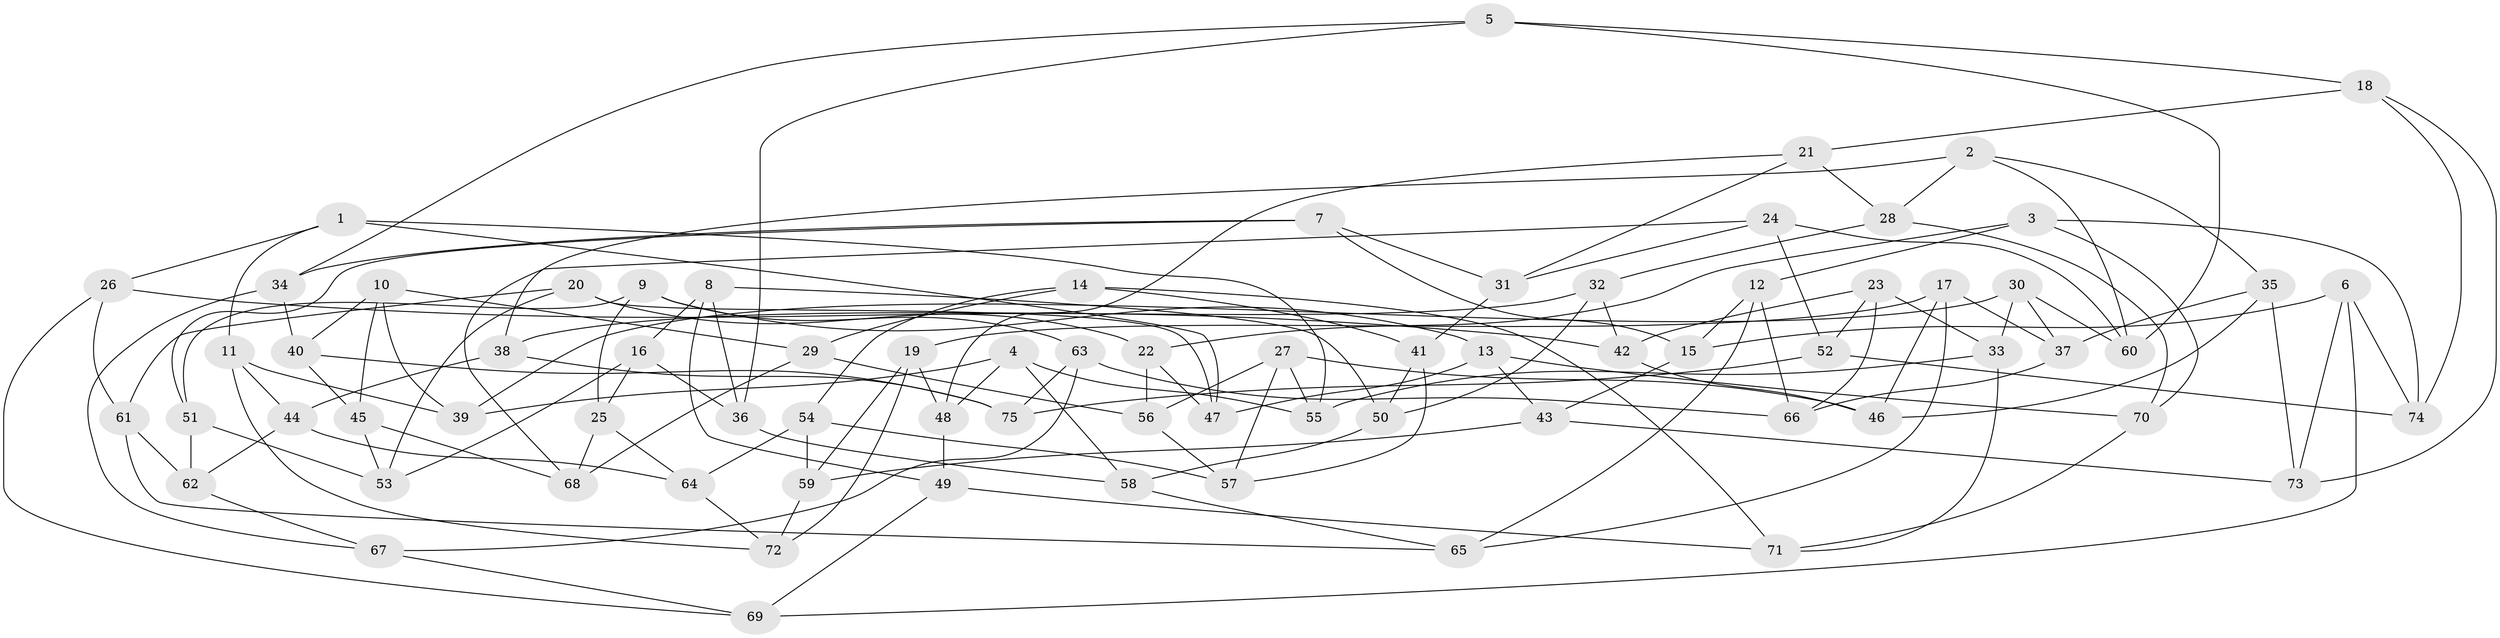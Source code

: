 // Generated by graph-tools (version 1.1) at 2025/03/03/09/25 03:03:05]
// undirected, 75 vertices, 150 edges
graph export_dot {
graph [start="1"]
  node [color=gray90,style=filled];
  1;
  2;
  3;
  4;
  5;
  6;
  7;
  8;
  9;
  10;
  11;
  12;
  13;
  14;
  15;
  16;
  17;
  18;
  19;
  20;
  21;
  22;
  23;
  24;
  25;
  26;
  27;
  28;
  29;
  30;
  31;
  32;
  33;
  34;
  35;
  36;
  37;
  38;
  39;
  40;
  41;
  42;
  43;
  44;
  45;
  46;
  47;
  48;
  49;
  50;
  51;
  52;
  53;
  54;
  55;
  56;
  57;
  58;
  59;
  60;
  61;
  62;
  63;
  64;
  65;
  66;
  67;
  68;
  69;
  70;
  71;
  72;
  73;
  74;
  75;
  1 -- 26;
  1 -- 47;
  1 -- 11;
  1 -- 55;
  2 -- 38;
  2 -- 60;
  2 -- 28;
  2 -- 35;
  3 -- 22;
  3 -- 12;
  3 -- 74;
  3 -- 70;
  4 -- 55;
  4 -- 39;
  4 -- 48;
  4 -- 58;
  5 -- 36;
  5 -- 18;
  5 -- 60;
  5 -- 34;
  6 -- 73;
  6 -- 15;
  6 -- 74;
  6 -- 69;
  7 -- 15;
  7 -- 51;
  7 -- 31;
  7 -- 34;
  8 -- 16;
  8 -- 50;
  8 -- 49;
  8 -- 36;
  9 -- 25;
  9 -- 13;
  9 -- 63;
  9 -- 51;
  10 -- 29;
  10 -- 40;
  10 -- 45;
  10 -- 39;
  11 -- 72;
  11 -- 39;
  11 -- 44;
  12 -- 66;
  12 -- 15;
  12 -- 65;
  13 -- 70;
  13 -- 43;
  13 -- 47;
  14 -- 29;
  14 -- 54;
  14 -- 41;
  14 -- 71;
  15 -- 43;
  16 -- 36;
  16 -- 25;
  16 -- 53;
  17 -- 19;
  17 -- 46;
  17 -- 65;
  17 -- 37;
  18 -- 73;
  18 -- 74;
  18 -- 21;
  19 -- 48;
  19 -- 72;
  19 -- 59;
  20 -- 53;
  20 -- 22;
  20 -- 61;
  20 -- 47;
  21 -- 48;
  21 -- 28;
  21 -- 31;
  22 -- 56;
  22 -- 47;
  23 -- 42;
  23 -- 66;
  23 -- 33;
  23 -- 52;
  24 -- 52;
  24 -- 31;
  24 -- 60;
  24 -- 68;
  25 -- 64;
  25 -- 68;
  26 -- 61;
  26 -- 42;
  26 -- 69;
  27 -- 56;
  27 -- 46;
  27 -- 57;
  27 -- 55;
  28 -- 70;
  28 -- 32;
  29 -- 56;
  29 -- 68;
  30 -- 37;
  30 -- 60;
  30 -- 33;
  30 -- 39;
  31 -- 41;
  32 -- 50;
  32 -- 42;
  32 -- 38;
  33 -- 55;
  33 -- 71;
  34 -- 40;
  34 -- 67;
  35 -- 37;
  35 -- 73;
  35 -- 46;
  36 -- 58;
  37 -- 66;
  38 -- 44;
  38 -- 75;
  40 -- 75;
  40 -- 45;
  41 -- 57;
  41 -- 50;
  42 -- 46;
  43 -- 73;
  43 -- 59;
  44 -- 64;
  44 -- 62;
  45 -- 68;
  45 -- 53;
  48 -- 49;
  49 -- 69;
  49 -- 71;
  50 -- 58;
  51 -- 62;
  51 -- 53;
  52 -- 75;
  52 -- 74;
  54 -- 59;
  54 -- 64;
  54 -- 57;
  56 -- 57;
  58 -- 65;
  59 -- 72;
  61 -- 65;
  61 -- 62;
  62 -- 67;
  63 -- 66;
  63 -- 67;
  63 -- 75;
  64 -- 72;
  67 -- 69;
  70 -- 71;
}

